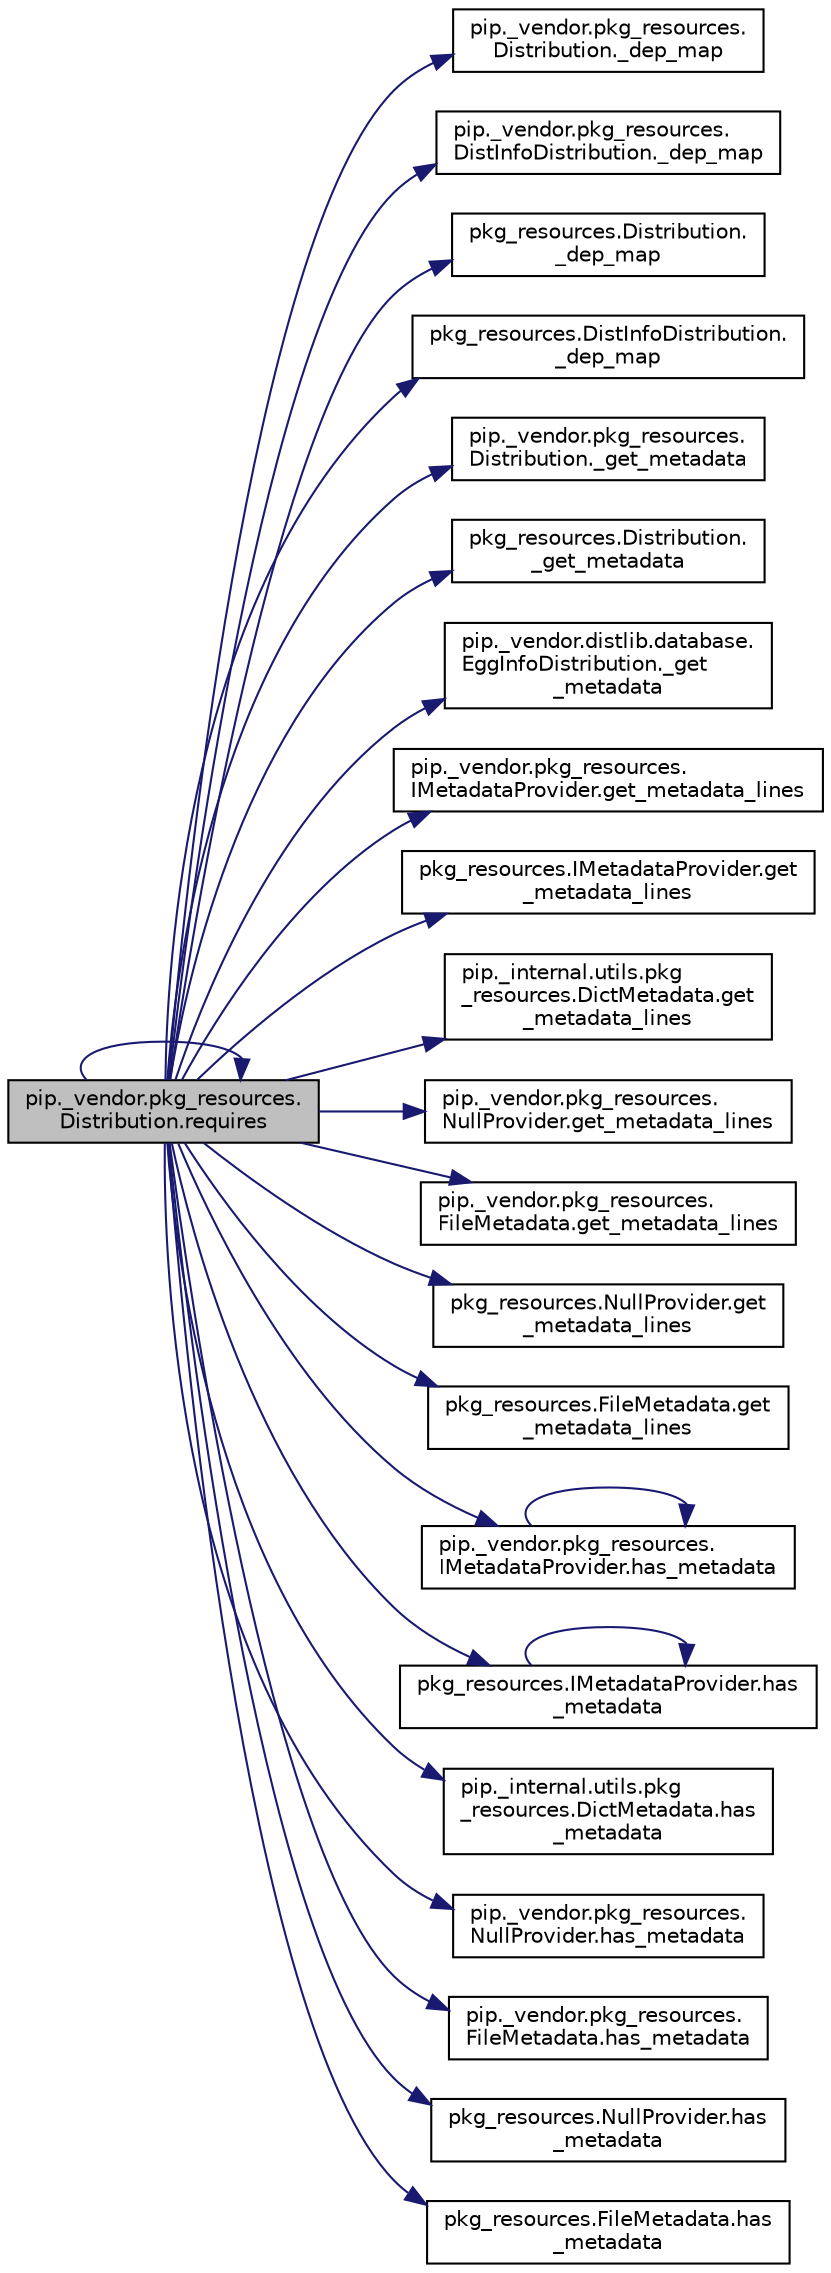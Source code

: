 digraph "pip._vendor.pkg_resources.Distribution.requires"
{
 // LATEX_PDF_SIZE
  edge [fontname="Helvetica",fontsize="10",labelfontname="Helvetica",labelfontsize="10"];
  node [fontname="Helvetica",fontsize="10",shape=record];
  rankdir="LR";
  Node1 [label="pip._vendor.pkg_resources.\lDistribution.requires",height=0.2,width=0.4,color="black", fillcolor="grey75", style="filled", fontcolor="black",tooltip=" "];
  Node1 -> Node2 [color="midnightblue",fontsize="10",style="solid",fontname="Helvetica"];
  Node2 [label="pip._vendor.pkg_resources.\lDistribution._dep_map",height=0.2,width=0.4,color="black", fillcolor="white", style="filled",URL="$d0/ddb/classpip_1_1__vendor_1_1pkg__resources_1_1_distribution.html#a80ccd236a4f3979b6471b1f0d75a39d9",tooltip=" "];
  Node1 -> Node3 [color="midnightblue",fontsize="10",style="solid",fontname="Helvetica"];
  Node3 [label="pip._vendor.pkg_resources.\lDistInfoDistribution._dep_map",height=0.2,width=0.4,color="black", fillcolor="white", style="filled",URL="$d0/d07/classpip_1_1__vendor_1_1pkg__resources_1_1_dist_info_distribution.html#a84a224517eea501e99f6f9ed2314bdf5",tooltip=" "];
  Node1 -> Node4 [color="midnightblue",fontsize="10",style="solid",fontname="Helvetica"];
  Node4 [label="pkg_resources.Distribution.\l_dep_map",height=0.2,width=0.4,color="black", fillcolor="white", style="filled",URL="$d8/d25/classpkg__resources_1_1_distribution.html#a065ba4977145406350803b80cf6b86bc",tooltip=" "];
  Node1 -> Node5 [color="midnightblue",fontsize="10",style="solid",fontname="Helvetica"];
  Node5 [label="pkg_resources.DistInfoDistribution.\l_dep_map",height=0.2,width=0.4,color="black", fillcolor="white", style="filled",URL="$d1/d06/classpkg__resources_1_1_dist_info_distribution.html#a7d119eb489885c825a8f39f6497df31f",tooltip=" "];
  Node1 -> Node6 [color="midnightblue",fontsize="10",style="solid",fontname="Helvetica"];
  Node6 [label="pip._vendor.pkg_resources.\lDistribution._get_metadata",height=0.2,width=0.4,color="black", fillcolor="white", style="filled",URL="$d0/ddb/classpip_1_1__vendor_1_1pkg__resources_1_1_distribution.html#afb412e48215aa26610c2b5e8a2f7dedf",tooltip=" "];
  Node1 -> Node7 [color="midnightblue",fontsize="10",style="solid",fontname="Helvetica"];
  Node7 [label="pkg_resources.Distribution.\l_get_metadata",height=0.2,width=0.4,color="black", fillcolor="white", style="filled",URL="$d8/d25/classpkg__resources_1_1_distribution.html#aef94e0673364008155aef7b4d2475601",tooltip=" "];
  Node1 -> Node8 [color="midnightblue",fontsize="10",style="solid",fontname="Helvetica"];
  Node8 [label="pip._vendor.distlib.database.\lEggInfoDistribution._get\l_metadata",height=0.2,width=0.4,color="black", fillcolor="white", style="filled",URL="$d7/d4f/classpip_1_1__vendor_1_1distlib_1_1database_1_1_egg_info_distribution.html#ae8dd9d5435eea9e26a2ed5242e9fafd0",tooltip=" "];
  Node1 -> Node9 [color="midnightblue",fontsize="10",style="solid",fontname="Helvetica"];
  Node9 [label="pip._vendor.pkg_resources.\lIMetadataProvider.get_metadata_lines",height=0.2,width=0.4,color="black", fillcolor="white", style="filled",URL="$dd/db4/classpip_1_1__vendor_1_1pkg__resources_1_1_i_metadata_provider.html#a2b8ae188c3af210fd6d0a1e38e78d59d",tooltip=" "];
  Node1 -> Node10 [color="midnightblue",fontsize="10",style="solid",fontname="Helvetica"];
  Node10 [label="pkg_resources.IMetadataProvider.get\l_metadata_lines",height=0.2,width=0.4,color="black", fillcolor="white", style="filled",URL="$dc/d79/classpkg__resources_1_1_i_metadata_provider.html#a54a382614fdde79c3dd5a0f1acfe6fe6",tooltip=" "];
  Node1 -> Node11 [color="midnightblue",fontsize="10",style="solid",fontname="Helvetica"];
  Node11 [label="pip._internal.utils.pkg\l_resources.DictMetadata.get\l_metadata_lines",height=0.2,width=0.4,color="black", fillcolor="white", style="filled",URL="$dd/d69/classpip_1_1__internal_1_1utils_1_1pkg__resources_1_1_dict_metadata.html#a6eeb861c7325f20d7b3338b7489daec0",tooltip=" "];
  Node1 -> Node12 [color="midnightblue",fontsize="10",style="solid",fontname="Helvetica"];
  Node12 [label="pip._vendor.pkg_resources.\lNullProvider.get_metadata_lines",height=0.2,width=0.4,color="black", fillcolor="white", style="filled",URL="$dd/dc4/classpip_1_1__vendor_1_1pkg__resources_1_1_null_provider.html#af9fe76eb0ebc5819cf0d2a2f3b8501af",tooltip=" "];
  Node1 -> Node13 [color="midnightblue",fontsize="10",style="solid",fontname="Helvetica"];
  Node13 [label="pip._vendor.pkg_resources.\lFileMetadata.get_metadata_lines",height=0.2,width=0.4,color="black", fillcolor="white", style="filled",URL="$d8/d2b/classpip_1_1__vendor_1_1pkg__resources_1_1_file_metadata.html#acfa8be19ceb50c3e43434e2cd3d14e3d",tooltip=" "];
  Node1 -> Node14 [color="midnightblue",fontsize="10",style="solid",fontname="Helvetica"];
  Node14 [label="pkg_resources.NullProvider.get\l_metadata_lines",height=0.2,width=0.4,color="black", fillcolor="white", style="filled",URL="$d3/da0/classpkg__resources_1_1_null_provider.html#a3ea4f5544efb05812dea1035eb5643a3",tooltip=" "];
  Node1 -> Node15 [color="midnightblue",fontsize="10",style="solid",fontname="Helvetica"];
  Node15 [label="pkg_resources.FileMetadata.get\l_metadata_lines",height=0.2,width=0.4,color="black", fillcolor="white", style="filled",URL="$dd/dda/classpkg__resources_1_1_file_metadata.html#a493e91a4a2a75d0b3600ad9f52a148cb",tooltip=" "];
  Node1 -> Node16 [color="midnightblue",fontsize="10",style="solid",fontname="Helvetica"];
  Node16 [label="pip._vendor.pkg_resources.\lIMetadataProvider.has_metadata",height=0.2,width=0.4,color="black", fillcolor="white", style="filled",URL="$dd/db4/classpip_1_1__vendor_1_1pkg__resources_1_1_i_metadata_provider.html#ac277b014eec87bcbd03b3952f77ff5fd",tooltip=" "];
  Node16 -> Node16 [color="midnightblue",fontsize="10",style="solid",fontname="Helvetica"];
  Node1 -> Node17 [color="midnightblue",fontsize="10",style="solid",fontname="Helvetica"];
  Node17 [label="pkg_resources.IMetadataProvider.has\l_metadata",height=0.2,width=0.4,color="black", fillcolor="white", style="filled",URL="$dc/d79/classpkg__resources_1_1_i_metadata_provider.html#a15fde1a73abacbfc3cadbcf48e046537",tooltip=" "];
  Node17 -> Node17 [color="midnightblue",fontsize="10",style="solid",fontname="Helvetica"];
  Node1 -> Node18 [color="midnightblue",fontsize="10",style="solid",fontname="Helvetica"];
  Node18 [label="pip._internal.utils.pkg\l_resources.DictMetadata.has\l_metadata",height=0.2,width=0.4,color="black", fillcolor="white", style="filled",URL="$dd/d69/classpip_1_1__internal_1_1utils_1_1pkg__resources_1_1_dict_metadata.html#a7af10f0f2a69c9e46d96e121dd5c36ea",tooltip=" "];
  Node1 -> Node19 [color="midnightblue",fontsize="10",style="solid",fontname="Helvetica"];
  Node19 [label="pip._vendor.pkg_resources.\lNullProvider.has_metadata",height=0.2,width=0.4,color="black", fillcolor="white", style="filled",URL="$dd/dc4/classpip_1_1__vendor_1_1pkg__resources_1_1_null_provider.html#afe892cd52c54d3947c58f2fb8dc8c911",tooltip=" "];
  Node1 -> Node20 [color="midnightblue",fontsize="10",style="solid",fontname="Helvetica"];
  Node20 [label="pip._vendor.pkg_resources.\lFileMetadata.has_metadata",height=0.2,width=0.4,color="black", fillcolor="white", style="filled",URL="$d8/d2b/classpip_1_1__vendor_1_1pkg__resources_1_1_file_metadata.html#a8e1bf0170ef96d65a71be9cd2953f4fc",tooltip=" "];
  Node1 -> Node21 [color="midnightblue",fontsize="10",style="solid",fontname="Helvetica"];
  Node21 [label="pkg_resources.NullProvider.has\l_metadata",height=0.2,width=0.4,color="black", fillcolor="white", style="filled",URL="$d3/da0/classpkg__resources_1_1_null_provider.html#a670947a5ce4a05cbae651365c5294bbc",tooltip=" "];
  Node1 -> Node22 [color="midnightblue",fontsize="10",style="solid",fontname="Helvetica"];
  Node22 [label="pkg_resources.FileMetadata.has\l_metadata",height=0.2,width=0.4,color="black", fillcolor="white", style="filled",URL="$dd/dda/classpkg__resources_1_1_file_metadata.html#a369b72f554a1c35205959814237cb06d",tooltip=" "];
  Node1 -> Node1 [color="midnightblue",fontsize="10",style="solid",fontname="Helvetica"];
}
